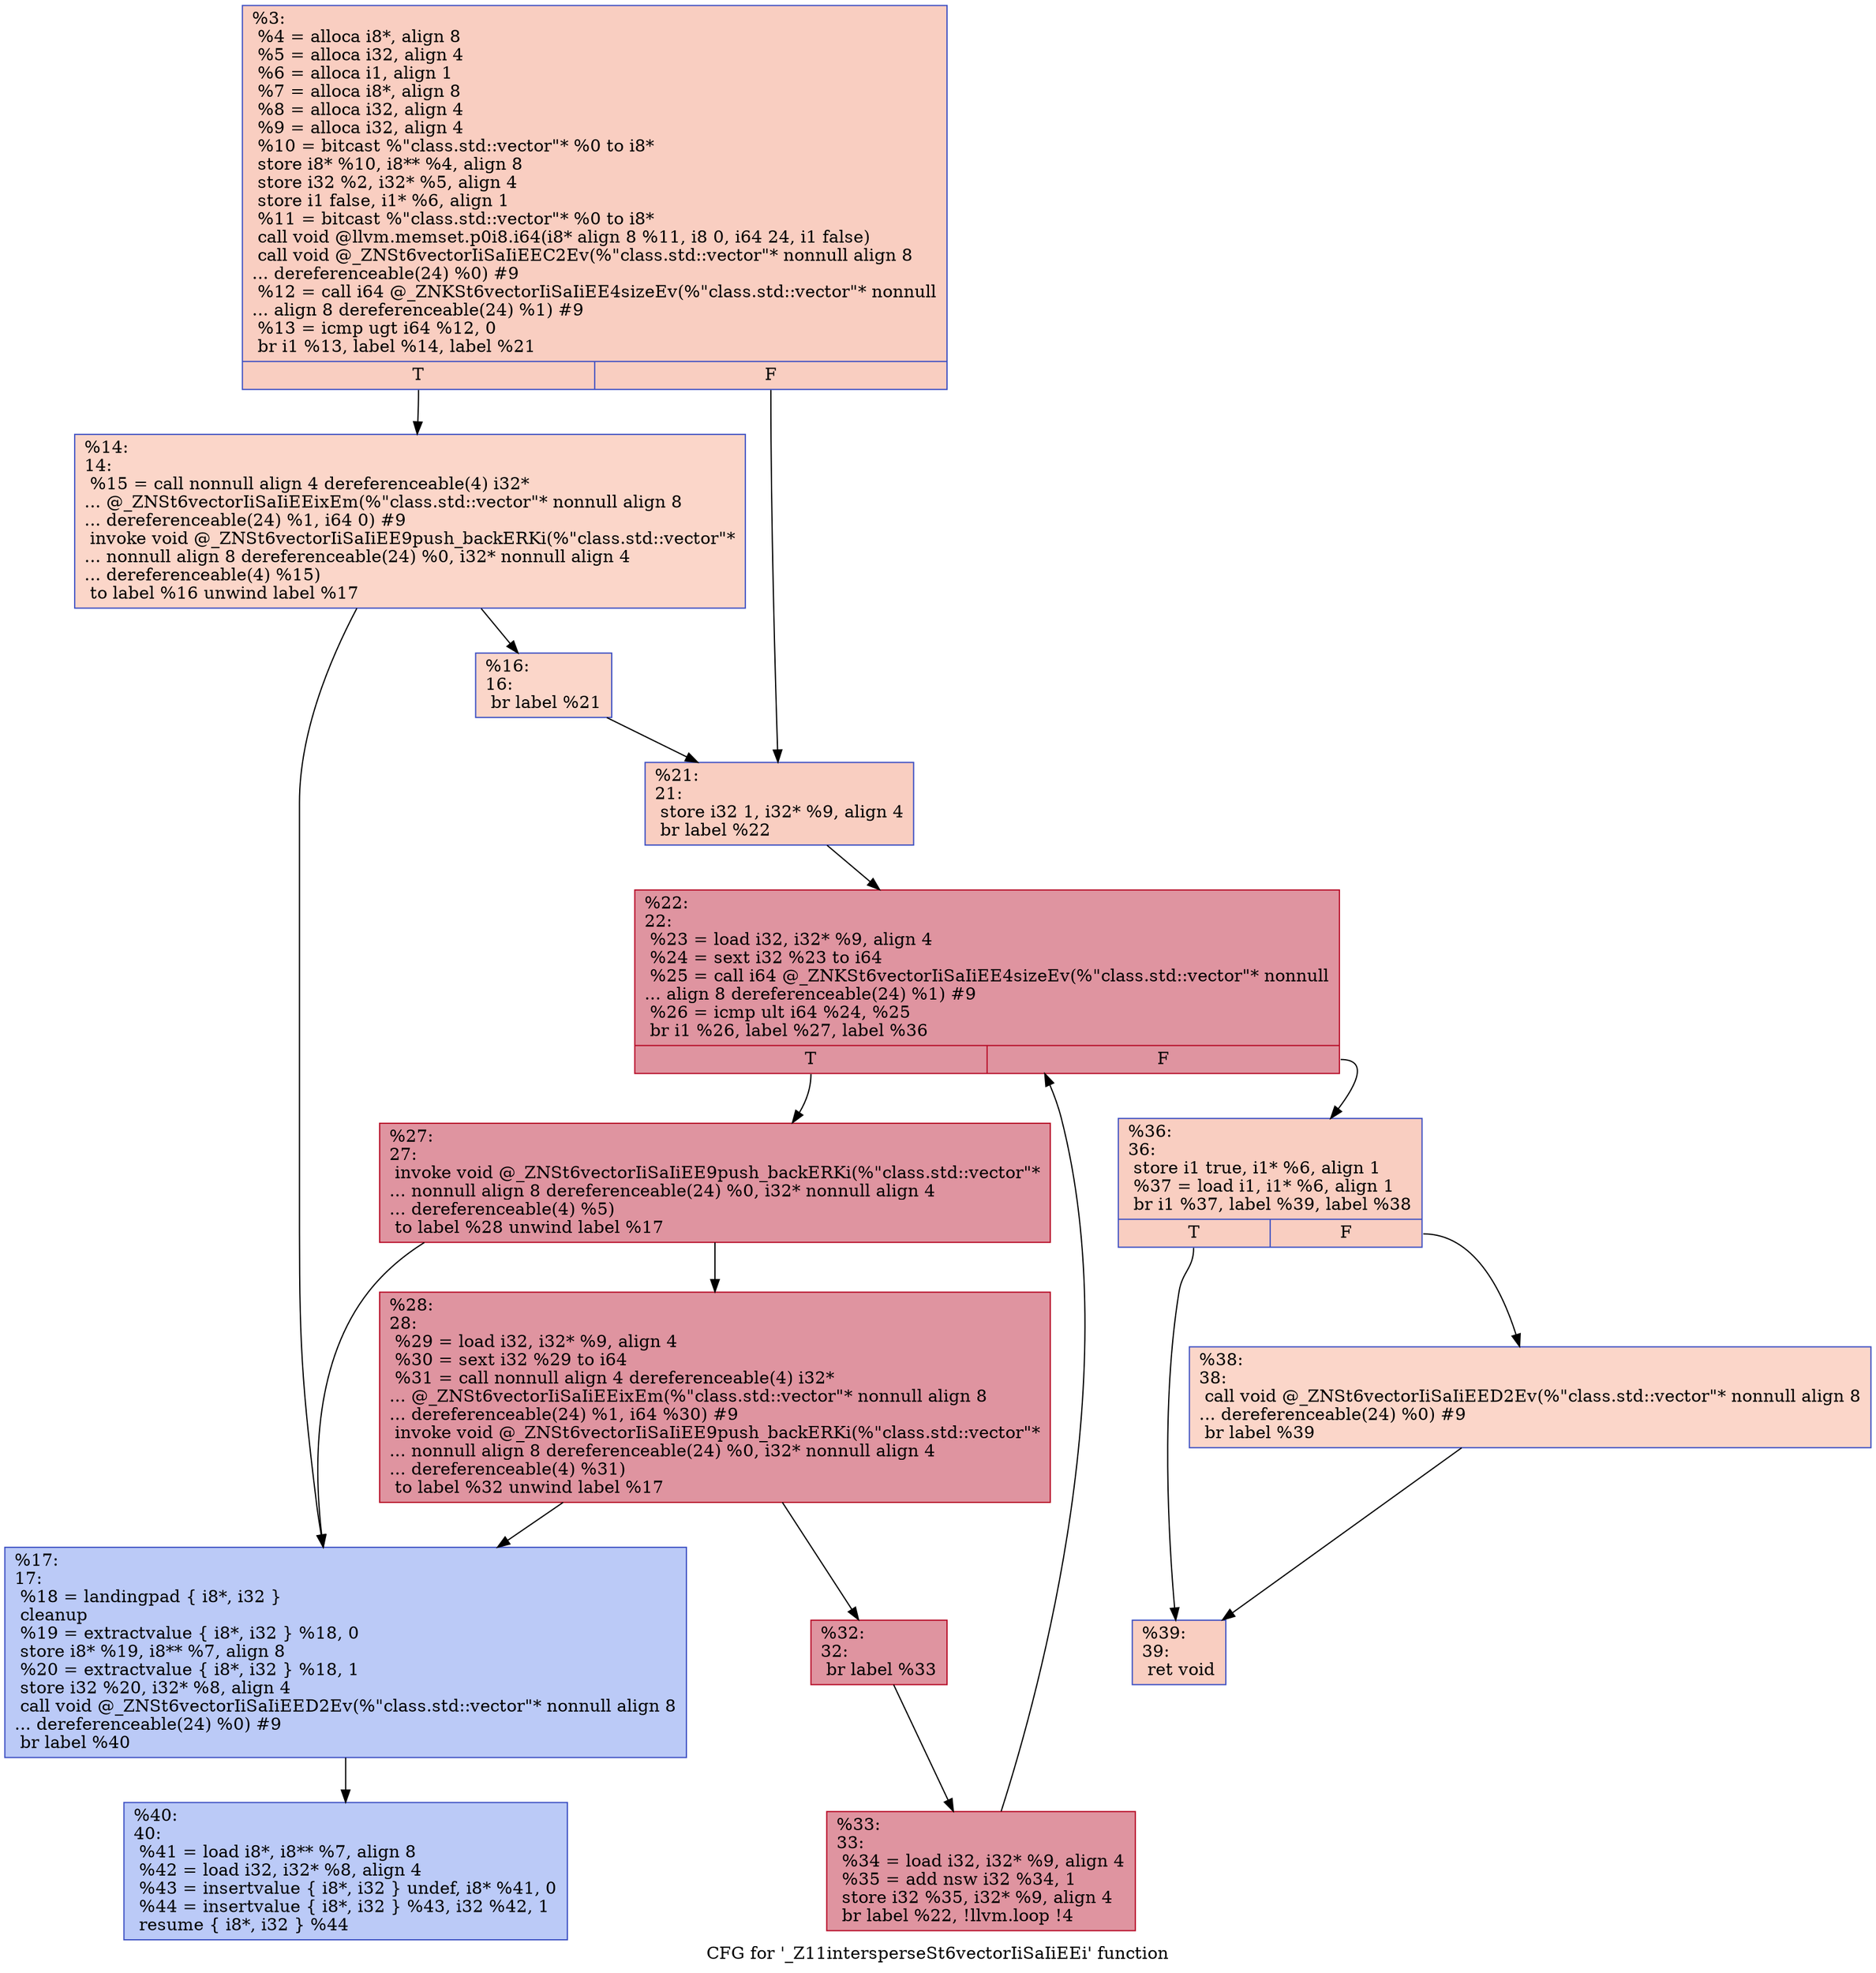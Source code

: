 digraph "CFG for '_Z11intersperseSt6vectorIiSaIiEEi' function" {
	label="CFG for '_Z11intersperseSt6vectorIiSaIiEEi' function";

	Node0x559cdb610960 [shape=record,color="#3d50c3ff", style=filled, fillcolor="#f2907270",label="{%3:\l  %4 = alloca i8*, align 8\l  %5 = alloca i32, align 4\l  %6 = alloca i1, align 1\l  %7 = alloca i8*, align 8\l  %8 = alloca i32, align 4\l  %9 = alloca i32, align 4\l  %10 = bitcast %\"class.std::vector\"* %0 to i8*\l  store i8* %10, i8** %4, align 8\l  store i32 %2, i32* %5, align 4\l  store i1 false, i1* %6, align 1\l  %11 = bitcast %\"class.std::vector\"* %0 to i8*\l  call void @llvm.memset.p0i8.i64(i8* align 8 %11, i8 0, i64 24, i1 false)\l  call void @_ZNSt6vectorIiSaIiEEC2Ev(%\"class.std::vector\"* nonnull align 8\l... dereferenceable(24) %0) #9\l  %12 = call i64 @_ZNKSt6vectorIiSaIiEE4sizeEv(%\"class.std::vector\"* nonnull\l... align 8 dereferenceable(24) %1) #9\l  %13 = icmp ugt i64 %12, 0\l  br i1 %13, label %14, label %21\l|{<s0>T|<s1>F}}"];
	Node0x559cdb610960:s0 -> Node0x559cdb611e60;
	Node0x559cdb610960:s1 -> Node0x559cdb611ef0;
	Node0x559cdb611e60 [shape=record,color="#3d50c3ff", style=filled, fillcolor="#f6a38570",label="{%14:\l14:                                               \l  %15 = call nonnull align 4 dereferenceable(4) i32*\l... @_ZNSt6vectorIiSaIiEEixEm(%\"class.std::vector\"* nonnull align 8\l... dereferenceable(24) %1, i64 0) #9\l  invoke void @_ZNSt6vectorIiSaIiEE9push_backERKi(%\"class.std::vector\"*\l... nonnull align 8 dereferenceable(24) %0, i32* nonnull align 4\l... dereferenceable(4) %15)\l          to label %16 unwind label %17\l}"];
	Node0x559cdb611e60 -> Node0x559cdb612350;
	Node0x559cdb611e60 -> Node0x559cdb6123a0;
	Node0x559cdb612350 [shape=record,color="#3d50c3ff", style=filled, fillcolor="#f6a38570",label="{%16:\l16:                                               \l  br label %21\l}"];
	Node0x559cdb612350 -> Node0x559cdb611ef0;
	Node0x559cdb6123a0 [shape=record,color="#3d50c3ff", style=filled, fillcolor="#6687ed70",label="{%17:\l17:                                               \l  %18 = landingpad \{ i8*, i32 \}\l          cleanup\l  %19 = extractvalue \{ i8*, i32 \} %18, 0\l  store i8* %19, i8** %7, align 8\l  %20 = extractvalue \{ i8*, i32 \} %18, 1\l  store i32 %20, i32* %8, align 4\l  call void @_ZNSt6vectorIiSaIiEED2Ev(%\"class.std::vector\"* nonnull align 8\l... dereferenceable(24) %0) #9\l  br label %40\l}"];
	Node0x559cdb6123a0 -> Node0x559cdb612db0;
	Node0x559cdb611ef0 [shape=record,color="#3d50c3ff", style=filled, fillcolor="#f2907270",label="{%21:\l21:                                               \l  store i32 1, i32* %9, align 4\l  br label %22\l}"];
	Node0x559cdb611ef0 -> Node0x559cdb612f00;
	Node0x559cdb612f00 [shape=record,color="#b70d28ff", style=filled, fillcolor="#b70d2870",label="{%22:\l22:                                               \l  %23 = load i32, i32* %9, align 4\l  %24 = sext i32 %23 to i64\l  %25 = call i64 @_ZNKSt6vectorIiSaIiEE4sizeEv(%\"class.std::vector\"* nonnull\l... align 8 dereferenceable(24) %1) #9\l  %26 = icmp ult i64 %24, %25\l  br i1 %26, label %27, label %36\l|{<s0>T|<s1>F}}"];
	Node0x559cdb612f00:s0 -> Node0x559cdb613270;
	Node0x559cdb612f00:s1 -> Node0x559cdb6132c0;
	Node0x559cdb613270 [shape=record,color="#b70d28ff", style=filled, fillcolor="#b70d2870",label="{%27:\l27:                                               \l  invoke void @_ZNSt6vectorIiSaIiEE9push_backERKi(%\"class.std::vector\"*\l... nonnull align 8 dereferenceable(24) %0, i32* nonnull align 4\l... dereferenceable(4) %5)\l          to label %28 unwind label %17\l}"];
	Node0x559cdb613270 -> Node0x559cdb6133c0;
	Node0x559cdb613270 -> Node0x559cdb6123a0;
	Node0x559cdb6133c0 [shape=record,color="#b70d28ff", style=filled, fillcolor="#b70d2870",label="{%28:\l28:                                               \l  %29 = load i32, i32* %9, align 4\l  %30 = sext i32 %29 to i64\l  %31 = call nonnull align 4 dereferenceable(4) i32*\l... @_ZNSt6vectorIiSaIiEEixEm(%\"class.std::vector\"* nonnull align 8\l... dereferenceable(24) %1, i64 %30) #9\l  invoke void @_ZNSt6vectorIiSaIiEE9push_backERKi(%\"class.std::vector\"*\l... nonnull align 8 dereferenceable(24) %0, i32* nonnull align 4\l... dereferenceable(4) %31)\l          to label %32 unwind label %17\l}"];
	Node0x559cdb6133c0 -> Node0x559cdb613790;
	Node0x559cdb6133c0 -> Node0x559cdb6123a0;
	Node0x559cdb613790 [shape=record,color="#b70d28ff", style=filled, fillcolor="#b70d2870",label="{%32:\l32:                                               \l  br label %33\l}"];
	Node0x559cdb613790 -> Node0x559cdb613b40;
	Node0x559cdb613b40 [shape=record,color="#b70d28ff", style=filled, fillcolor="#b70d2870",label="{%33:\l33:                                               \l  %34 = load i32, i32* %9, align 4\l  %35 = add nsw i32 %34, 1\l  store i32 %35, i32* %9, align 4\l  br label %22, !llvm.loop !4\l}"];
	Node0x559cdb613b40 -> Node0x559cdb612f00;
	Node0x559cdb6132c0 [shape=record,color="#3d50c3ff", style=filled, fillcolor="#f2907270",label="{%36:\l36:                                               \l  store i1 true, i1* %6, align 1\l  %37 = load i1, i1* %6, align 1\l  br i1 %37, label %39, label %38\l|{<s0>T|<s1>F}}"];
	Node0x559cdb6132c0:s0 -> Node0x559cdb6149d0;
	Node0x559cdb6132c0:s1 -> Node0x559cdb614a20;
	Node0x559cdb614a20 [shape=record,color="#3d50c3ff", style=filled, fillcolor="#f6a38570",label="{%38:\l38:                                               \l  call void @_ZNSt6vectorIiSaIiEED2Ev(%\"class.std::vector\"* nonnull align 8\l... dereferenceable(24) %0) #9\l  br label %39\l}"];
	Node0x559cdb614a20 -> Node0x559cdb6149d0;
	Node0x559cdb6149d0 [shape=record,color="#3d50c3ff", style=filled, fillcolor="#f2907270",label="{%39:\l39:                                               \l  ret void\l}"];
	Node0x559cdb612db0 [shape=record,color="#3d50c3ff", style=filled, fillcolor="#6687ed70",label="{%40:\l40:                                               \l  %41 = load i8*, i8** %7, align 8\l  %42 = load i32, i32* %8, align 4\l  %43 = insertvalue \{ i8*, i32 \} undef, i8* %41, 0\l  %44 = insertvalue \{ i8*, i32 \} %43, i32 %42, 1\l  resume \{ i8*, i32 \} %44\l}"];
}
